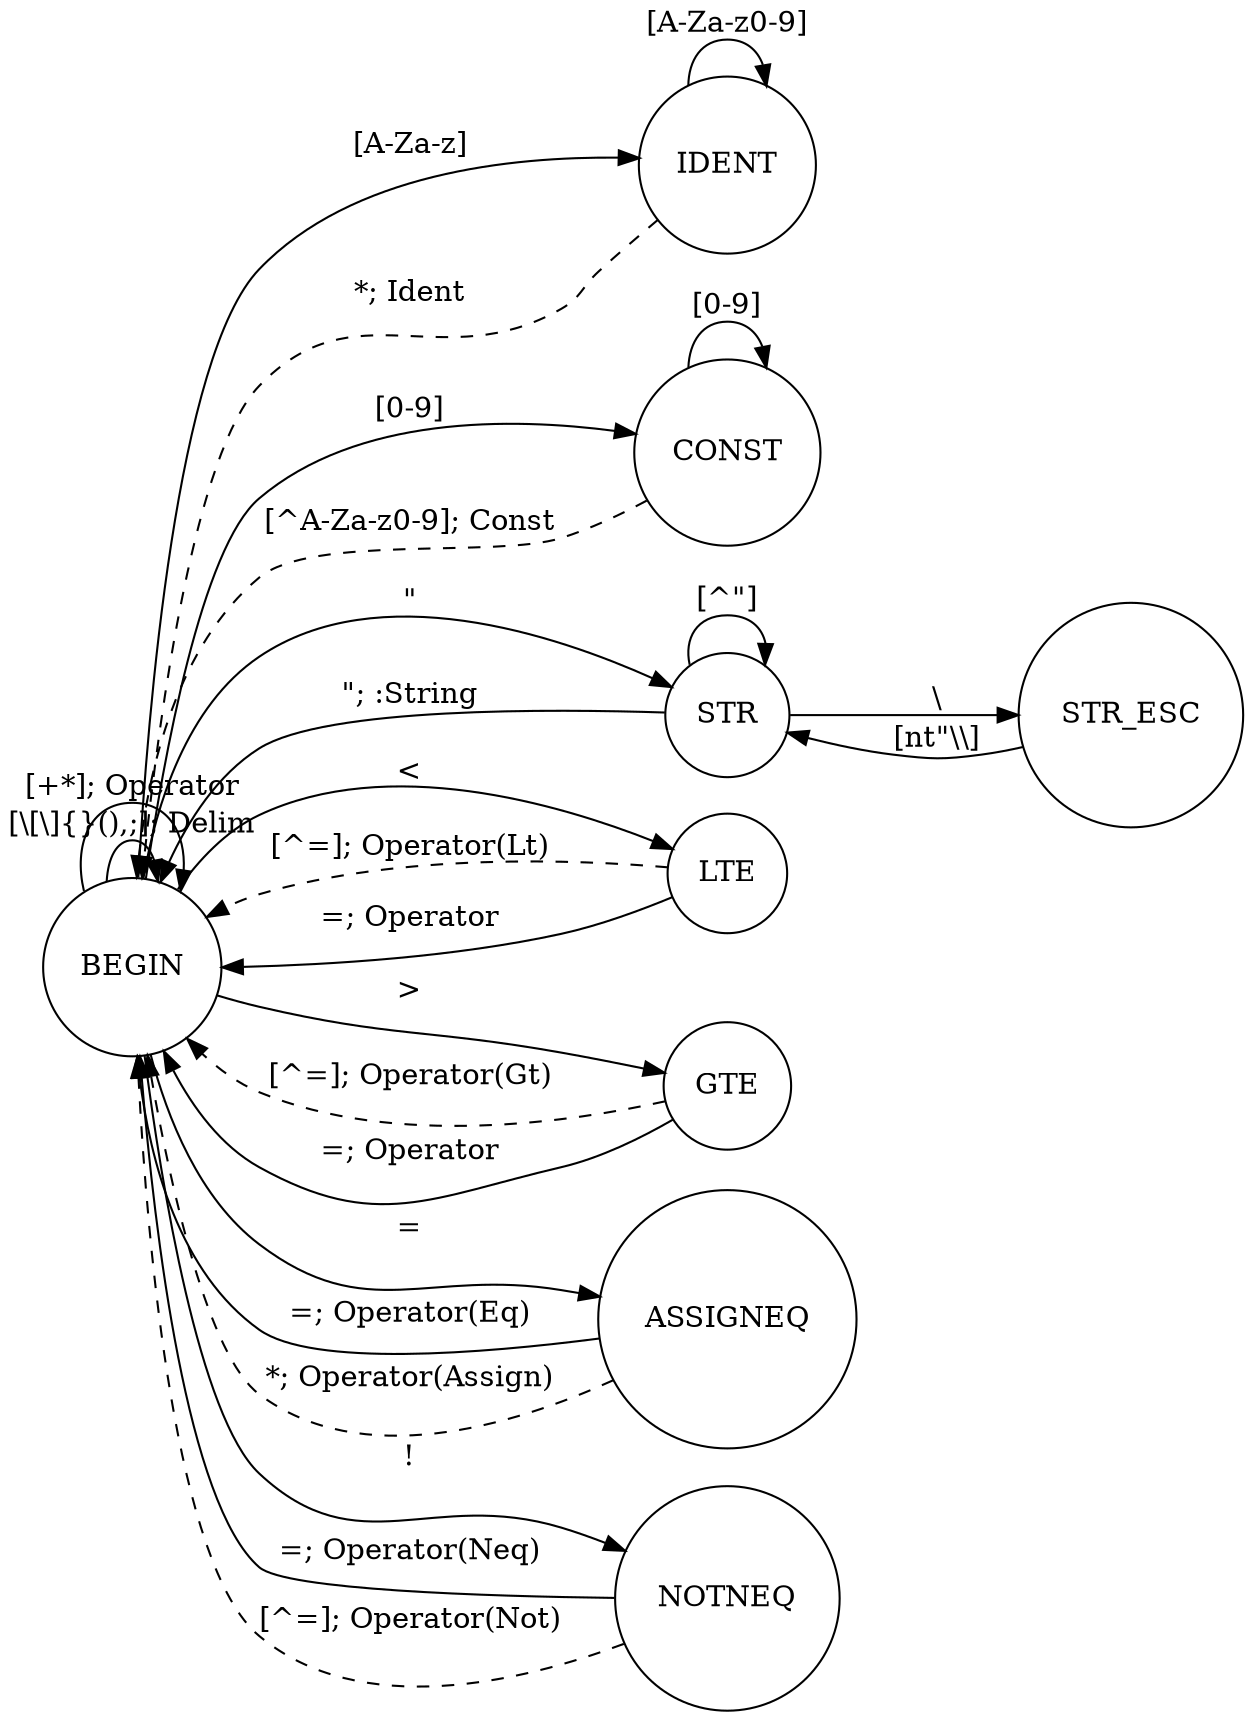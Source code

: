 digraph finite_state_machine {
    rankdir=LR;
    node [shape = circle];
    BEGIN -> IDENT [label="[A-Za-z]"];
    IDENT -> IDENT [label="[A-Za-z0-9]"];
    IDENT -> BEGIN [label="*; Ident", style="dashed"];

    BEGIN -> CONST [label="[0-9]"];
    CONST -> CONST [label="[0-9]"];
    CONST -> BEGIN [label="[^A-Za-z0-9]; Const", style="dashed"];

    BEGIN -> STR [label="\""];
    STR -> STR [label="[^\"]"];
    STR -> STR_ESC [label="\\"];
    STR_ESC -> STR [label="[nt\"\\\\]"];
    STR -> BEGIN [label="\"; :String"];

    BEGIN -> BEGIN [label="[\\[\\]{}(),;]; Delim"];
    BEGIN -> BEGIN [label="[+*]; Operator"];

    BEGIN -> LTE [label="<"];
    LTE -> BEGIN [label="[^=]; Operator(Lt)", style="dashed"];
    LTE -> BEGIN [label="=; Operator"];

    BEGIN -> GTE [label=">"];
    GTE -> BEGIN [label="[^=]; Operator(Gt)", style="dashed"];
    GTE -> BEGIN [label="=; Operator"];
    
    BEGIN -> ASSIGNEQ [label="="];
    ASSIGNEQ -> BEGIN [label="=; Operator(Eq)"];
    ASSIGNEQ -> BEGIN [label="*; Operator(Assign)", style="dashed"];

    BEGIN -> NOTNEQ [label="!"];
    NOTNEQ -> BEGIN [label="=; Operator(Neq)"];
    NOTNEQ -> BEGIN [label="[^=]; Operator(Not)", style="dashed"];
}
